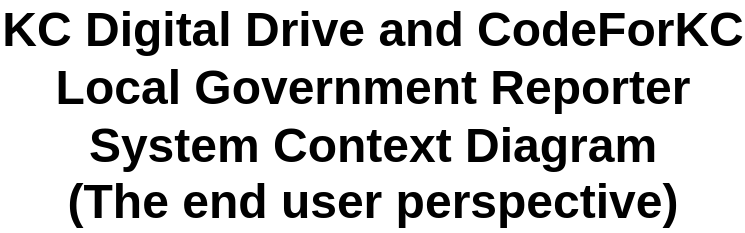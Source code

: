 <mxfile version="15.5.0" type="github">
  <diagram id="H47WDrBHhAyzpfSi4met" name="Page-1">
    <mxGraphModel dx="1022" dy="468" grid="1" gridSize="10" guides="1" tooltips="1" connect="1" arrows="1" fold="1" page="1" pageScale="1" pageWidth="850" pageHeight="1100" math="0" shadow="0">
      <root>
        <mxCell id="0" />
        <mxCell id="1" parent="0" />
        <mxCell id="Iesee7ioT8HqZ-Mq-9rp-2" value="KC Digital Drive and CodeForKC&lt;br&gt;Local Government Reporter&lt;br&gt;System Context Diagram&lt;br&gt;(The end user perspective)" style="text;strokeColor=none;fillColor=none;html=1;fontSize=24;fontStyle=1;verticalAlign=middle;align=center;" parent="1" vertex="1">
          <mxGeometry x="370" y="60" width="100" height="40" as="geometry" />
        </mxCell>
      </root>
    </mxGraphModel>
  </diagram>
</mxfile>
